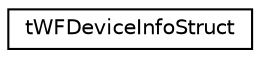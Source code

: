 digraph "Graphical Class Hierarchy"
{
  edge [fontname="Helvetica",fontsize="10",labelfontname="Helvetica",labelfontsize="10"];
  node [fontname="Helvetica",fontsize="10",shape=record];
  rankdir="LR";
  Node1 [label="tWFDeviceInfoStruct",height=0.2,width=0.4,color="black", fillcolor="white", style="filled",URL="$structt_w_f_device_info_struct.html"];
}
